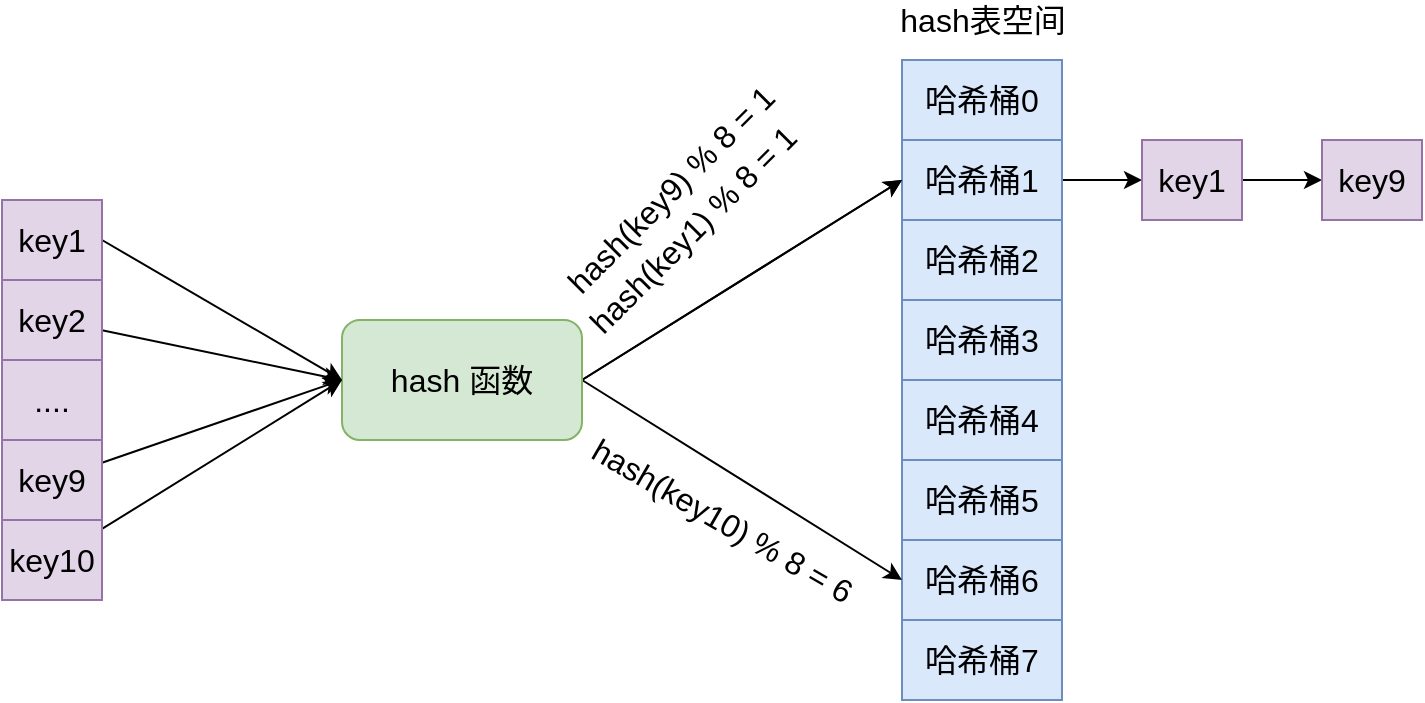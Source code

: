 <mxfile version="13.9.9" type="device"><diagram id="8GYyc4kyaLczm9ZSE6IF" name="第 1 页"><mxGraphModel dx="946" dy="610" grid="1" gridSize="10" guides="1" tooltips="1" connect="1" arrows="1" fold="1" page="1" pageScale="1" pageWidth="827" pageHeight="1169" math="0" shadow="0"><root><mxCell id="0"/><mxCell id="1" parent="0"/><mxCell id="xTdjPFVzR-C8dk-ZvrhB-28" style="edgeStyle=orthogonalEdgeStyle;rounded=0;orthogonalLoop=1;jettySize=auto;html=1;" edge="1" parent="1" source="xTdjPFVzR-C8dk-ZvrhB-3"><mxGeometry relative="1" as="geometry"><mxPoint x="650" y="150" as="targetPoint"/></mxGeometry></mxCell><mxCell id="xTdjPFVzR-C8dk-ZvrhB-3" value="哈希桶1" style="rounded=0;whiteSpace=wrap;html=1;fontSize=16;fillColor=#dae8fc;strokeColor=#6c8ebf;" vertex="1" parent="1"><mxGeometry x="530" y="130" width="80" height="40" as="geometry"/></mxCell><mxCell id="xTdjPFVzR-C8dk-ZvrhB-4" value="哈希桶2" style="rounded=0;whiteSpace=wrap;html=1;fontSize=16;fillColor=#dae8fc;strokeColor=#6c8ebf;" vertex="1" parent="1"><mxGeometry x="530" y="170" width="80" height="40" as="geometry"/></mxCell><mxCell id="xTdjPFVzR-C8dk-ZvrhB-5" value="哈希桶3" style="rounded=0;whiteSpace=wrap;html=1;fontSize=16;fillColor=#dae8fc;strokeColor=#6c8ebf;" vertex="1" parent="1"><mxGeometry x="530" y="210" width="80" height="40" as="geometry"/></mxCell><mxCell id="xTdjPFVzR-C8dk-ZvrhB-6" value="哈希桶4" style="rounded=0;whiteSpace=wrap;html=1;fontSize=16;fillColor=#dae8fc;strokeColor=#6c8ebf;" vertex="1" parent="1"><mxGeometry x="530" y="250" width="80" height="40" as="geometry"/></mxCell><mxCell id="xTdjPFVzR-C8dk-ZvrhB-7" value="哈希桶5" style="rounded=0;whiteSpace=wrap;html=1;fontSize=16;fillColor=#dae8fc;strokeColor=#6c8ebf;" vertex="1" parent="1"><mxGeometry x="530" y="290" width="80" height="40" as="geometry"/></mxCell><mxCell id="xTdjPFVzR-C8dk-ZvrhB-8" value="哈希桶6" style="rounded=0;whiteSpace=wrap;html=1;fontSize=16;fillColor=#dae8fc;strokeColor=#6c8ebf;" vertex="1" parent="1"><mxGeometry x="530" y="330" width="80" height="40" as="geometry"/></mxCell><mxCell id="xTdjPFVzR-C8dk-ZvrhB-9" value="哈希桶7" style="rounded=0;whiteSpace=wrap;html=1;fontSize=16;fillColor=#dae8fc;strokeColor=#6c8ebf;" vertex="1" parent="1"><mxGeometry x="530" y="370" width="80" height="40" as="geometry"/></mxCell><mxCell id="xTdjPFVzR-C8dk-ZvrhB-10" value="哈希桶0" style="rounded=0;whiteSpace=wrap;html=1;fontSize=16;fillColor=#dae8fc;strokeColor=#6c8ebf;" vertex="1" parent="1"><mxGeometry x="530" y="90" width="80" height="40" as="geometry"/></mxCell><mxCell id="xTdjPFVzR-C8dk-ZvrhB-11" value="hash表空间" style="text;html=1;align=center;verticalAlign=middle;resizable=0;points=[];autosize=1;fontSize=16;" vertex="1" parent="1"><mxGeometry x="520" y="60" width="100" height="20" as="geometry"/></mxCell><mxCell id="xTdjPFVzR-C8dk-ZvrhB-12" style="edgeStyle=none;rounded=0;orthogonalLoop=1;jettySize=auto;html=1;entryX=0;entryY=0.5;entryDx=0;entryDy=0;fontSize=16;exitX=1;exitY=0.5;exitDx=0;exitDy=0;" edge="1" parent="1" source="xTdjPFVzR-C8dk-ZvrhB-15" target="xTdjPFVzR-C8dk-ZvrhB-3"><mxGeometry relative="1" as="geometry"/></mxCell><mxCell id="xTdjPFVzR-C8dk-ZvrhB-13" style="edgeStyle=none;rounded=0;orthogonalLoop=1;jettySize=auto;html=1;entryX=0;entryY=0.5;entryDx=0;entryDy=0;fontSize=16;exitX=1;exitY=0.5;exitDx=0;exitDy=0;" edge="1" parent="1" source="xTdjPFVzR-C8dk-ZvrhB-15" target="xTdjPFVzR-C8dk-ZvrhB-8"><mxGeometry relative="1" as="geometry"/></mxCell><mxCell id="xTdjPFVzR-C8dk-ZvrhB-14" style="edgeStyle=none;rounded=0;orthogonalLoop=1;jettySize=auto;html=1;entryX=0;entryY=0.5;entryDx=0;entryDy=0;fontSize=16;" edge="1" parent="1" target="xTdjPFVzR-C8dk-ZvrhB-3"><mxGeometry relative="1" as="geometry"><mxPoint x="370" y="250" as="sourcePoint"/></mxGeometry></mxCell><mxCell id="xTdjPFVzR-C8dk-ZvrhB-15" value="hash 函数" style="rounded=1;whiteSpace=wrap;html=1;fontSize=16;fillColor=#d5e8d4;strokeColor=#82b366;" vertex="1" parent="1"><mxGeometry x="250" y="220" width="120" height="60" as="geometry"/></mxCell><mxCell id="xTdjPFVzR-C8dk-ZvrhB-16" style="rounded=0;orthogonalLoop=1;jettySize=auto;html=1;entryX=0;entryY=0.5;entryDx=0;entryDy=0;fontSize=16;exitX=1;exitY=0.5;exitDx=0;exitDy=0;" edge="1" parent="1" source="xTdjPFVzR-C8dk-ZvrhB-17" target="xTdjPFVzR-C8dk-ZvrhB-15"><mxGeometry relative="1" as="geometry"/></mxCell><mxCell id="xTdjPFVzR-C8dk-ZvrhB-17" value="key1" style="rounded=0;whiteSpace=wrap;html=1;fontSize=16;fillColor=#e1d5e7;strokeColor=#9673a6;" vertex="1" parent="1"><mxGeometry x="80" y="160" width="50" height="40" as="geometry"/></mxCell><mxCell id="xTdjPFVzR-C8dk-ZvrhB-18" style="edgeStyle=none;rounded=0;orthogonalLoop=1;jettySize=auto;html=1;entryX=0;entryY=0.5;entryDx=0;entryDy=0;fontSize=16;" edge="1" parent="1" source="xTdjPFVzR-C8dk-ZvrhB-19" target="xTdjPFVzR-C8dk-ZvrhB-15"><mxGeometry relative="1" as="geometry"/></mxCell><mxCell id="xTdjPFVzR-C8dk-ZvrhB-19" value="key2" style="rounded=0;whiteSpace=wrap;html=1;fontSize=16;fillColor=#e1d5e7;strokeColor=#9673a6;" vertex="1" parent="1"><mxGeometry x="80" y="200" width="50" height="40" as="geometry"/></mxCell><mxCell id="xTdjPFVzR-C8dk-ZvrhB-20" value="...." style="rounded=0;whiteSpace=wrap;html=1;fontSize=16;fillColor=#e1d5e7;strokeColor=#9673a6;" vertex="1" parent="1"><mxGeometry x="80" y="240" width="50" height="40" as="geometry"/></mxCell><mxCell id="xTdjPFVzR-C8dk-ZvrhB-21" style="edgeStyle=none;rounded=0;orthogonalLoop=1;jettySize=auto;html=1;entryX=0;entryY=0.5;entryDx=0;entryDy=0;fontSize=16;" edge="1" parent="1" source="xTdjPFVzR-C8dk-ZvrhB-22" target="xTdjPFVzR-C8dk-ZvrhB-15"><mxGeometry relative="1" as="geometry"/></mxCell><mxCell id="xTdjPFVzR-C8dk-ZvrhB-22" value="key9" style="rounded=0;whiteSpace=wrap;html=1;fontSize=16;fillColor=#e1d5e7;strokeColor=#9673a6;" vertex="1" parent="1"><mxGeometry x="80" y="280" width="50" height="40" as="geometry"/></mxCell><mxCell id="xTdjPFVzR-C8dk-ZvrhB-23" value="hash(key1) % 8 = 1" style="text;html=1;align=center;verticalAlign=middle;resizable=0;points=[];autosize=1;fontSize=16;rotation=-45;" vertex="1" parent="1"><mxGeometry x="350" y="165" width="150" height="20" as="geometry"/></mxCell><mxCell id="xTdjPFVzR-C8dk-ZvrhB-24" style="edgeStyle=none;rounded=0;orthogonalLoop=1;jettySize=auto;html=1;entryX=0;entryY=0.5;entryDx=0;entryDy=0;fontSize=16;" edge="1" parent="1" source="xTdjPFVzR-C8dk-ZvrhB-25" target="xTdjPFVzR-C8dk-ZvrhB-15"><mxGeometry relative="1" as="geometry"/></mxCell><mxCell id="xTdjPFVzR-C8dk-ZvrhB-25" value="key10" style="rounded=0;whiteSpace=wrap;html=1;fontSize=16;fillColor=#e1d5e7;strokeColor=#9673a6;" vertex="1" parent="1"><mxGeometry x="80" y="320" width="50" height="40" as="geometry"/></mxCell><mxCell id="xTdjPFVzR-C8dk-ZvrhB-26" value="hash(key9) % 8 = 1" style="text;html=1;align=center;verticalAlign=middle;resizable=0;points=[];autosize=1;fontSize=16;rotation=-45;" vertex="1" parent="1"><mxGeometry x="339" y="145" width="150" height="20" as="geometry"/></mxCell><mxCell id="xTdjPFVzR-C8dk-ZvrhB-27" value="hash(key10) % 8 = 6" style="text;html=1;align=center;verticalAlign=middle;resizable=0;points=[];autosize=1;fontSize=16;rotation=30;" vertex="1" parent="1"><mxGeometry x="360" y="310" width="160" height="20" as="geometry"/></mxCell><mxCell id="xTdjPFVzR-C8dk-ZvrhB-31" style="edgeStyle=orthogonalEdgeStyle;rounded=0;orthogonalLoop=1;jettySize=auto;html=1;entryX=0;entryY=0.5;entryDx=0;entryDy=0;" edge="1" parent="1" source="xTdjPFVzR-C8dk-ZvrhB-29" target="xTdjPFVzR-C8dk-ZvrhB-30"><mxGeometry relative="1" as="geometry"/></mxCell><mxCell id="xTdjPFVzR-C8dk-ZvrhB-29" value="key1" style="rounded=0;whiteSpace=wrap;html=1;fontSize=16;fillColor=#e1d5e7;strokeColor=#9673a6;" vertex="1" parent="1"><mxGeometry x="650" y="130" width="50" height="40" as="geometry"/></mxCell><mxCell id="xTdjPFVzR-C8dk-ZvrhB-30" value="key9" style="rounded=0;whiteSpace=wrap;html=1;fontSize=16;fillColor=#e1d5e7;strokeColor=#9673a6;" vertex="1" parent="1"><mxGeometry x="740" y="130" width="50" height="40" as="geometry"/></mxCell></root></mxGraphModel></diagram></mxfile>